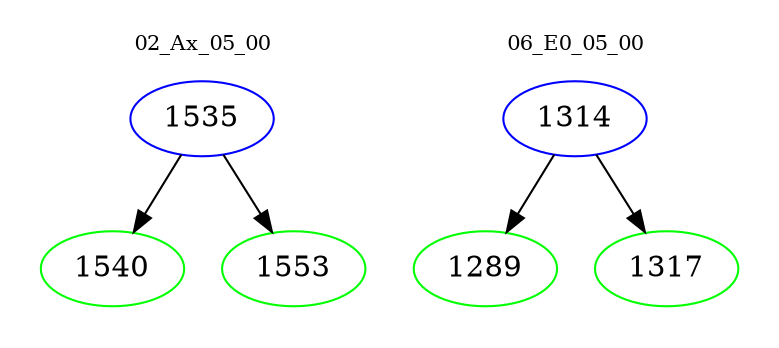 digraph{
subgraph cluster_0 {
color = white
label = "02_Ax_05_00";
fontsize=10;
T0_1535 [label="1535", color="blue"]
T0_1535 -> T0_1540 [color="black"]
T0_1540 [label="1540", color="green"]
T0_1535 -> T0_1553 [color="black"]
T0_1553 [label="1553", color="green"]
}
subgraph cluster_1 {
color = white
label = "06_E0_05_00";
fontsize=10;
T1_1314 [label="1314", color="blue"]
T1_1314 -> T1_1289 [color="black"]
T1_1289 [label="1289", color="green"]
T1_1314 -> T1_1317 [color="black"]
T1_1317 [label="1317", color="green"]
}
}

